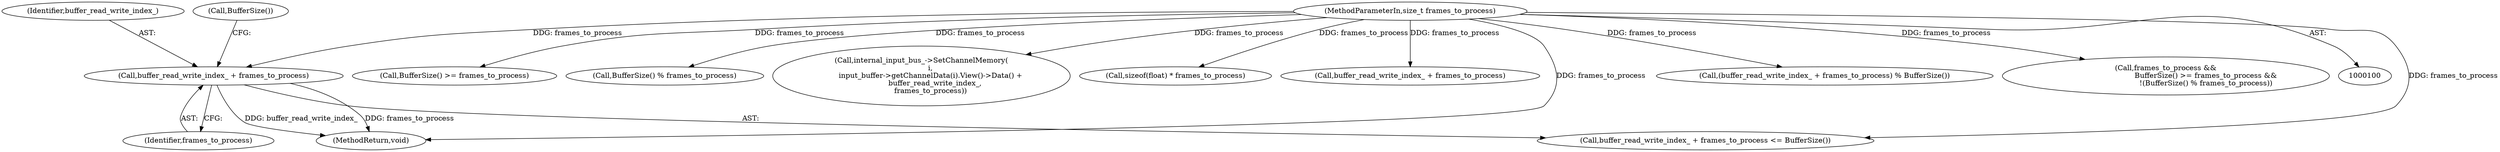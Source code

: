 digraph "0_Chrome_783c28d59c4c748ef9b787d4717882c90c5b227b@API" {
"1000157" [label="(Call,buffer_read_write_index_ + frames_to_process)"];
"1000101" [label="(MethodParameterIn,size_t frames_to_process)"];
"1000157" [label="(Call,buffer_read_write_index_ + frames_to_process)"];
"1000159" [label="(Identifier,frames_to_process)"];
"1000156" [label="(Call,buffer_read_write_index_ + frames_to_process <= BufferSize())"];
"1000184" [label="(Call,BufferSize() >= frames_to_process)"];
"1000188" [label="(Call,BufferSize() % frames_to_process)"];
"1000227" [label="(Call,internal_input_bus_->SetChannelMemory(\n        i,\n        input_buffer->getChannelData(i).View()->Data() +\n            buffer_read_write_index_,\n        frames_to_process))"];
"1000101" [label="(MethodParameterIn,size_t frames_to_process)"];
"1000254" [label="(Call,sizeof(float) * frames_to_process)"];
"1000261" [label="(Call,buffer_read_write_index_ + frames_to_process)"];
"1000160" [label="(Call,BufferSize())"];
"1000304" [label="(MethodReturn,void)"];
"1000260" [label="(Call,(buffer_read_write_index_ + frames_to_process) % BufferSize())"];
"1000158" [label="(Identifier,buffer_read_write_index_)"];
"1000181" [label="(Call,frames_to_process &&\n                                   BufferSize() >= frames_to_process &&\n                                   !(BufferSize() % frames_to_process))"];
"1000157" -> "1000156"  [label="AST: "];
"1000157" -> "1000159"  [label="CFG: "];
"1000158" -> "1000157"  [label="AST: "];
"1000159" -> "1000157"  [label="AST: "];
"1000160" -> "1000157"  [label="CFG: "];
"1000157" -> "1000304"  [label="DDG: frames_to_process"];
"1000157" -> "1000304"  [label="DDG: buffer_read_write_index_"];
"1000101" -> "1000157"  [label="DDG: frames_to_process"];
"1000101" -> "1000100"  [label="AST: "];
"1000101" -> "1000304"  [label="DDG: frames_to_process"];
"1000101" -> "1000156"  [label="DDG: frames_to_process"];
"1000101" -> "1000181"  [label="DDG: frames_to_process"];
"1000101" -> "1000184"  [label="DDG: frames_to_process"];
"1000101" -> "1000188"  [label="DDG: frames_to_process"];
"1000101" -> "1000227"  [label="DDG: frames_to_process"];
"1000101" -> "1000254"  [label="DDG: frames_to_process"];
"1000101" -> "1000260"  [label="DDG: frames_to_process"];
"1000101" -> "1000261"  [label="DDG: frames_to_process"];
}
